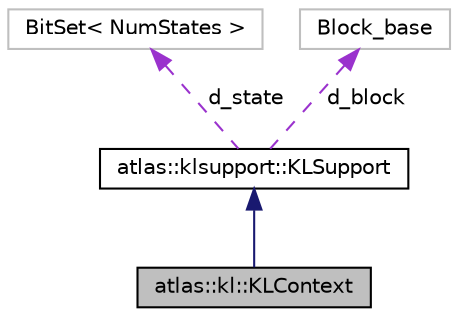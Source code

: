 digraph "atlas::kl::KLContext"
{
  edge [fontname="Helvetica",fontsize="10",labelfontname="Helvetica",labelfontsize="10"];
  node [fontname="Helvetica",fontsize="10",shape=record];
  Node1 [label="atlas::kl::KLContext",height=0.2,width=0.4,color="black", fillcolor="grey75", style="filled", fontcolor="black"];
  Node2 -> Node1 [dir="back",color="midnightblue",fontsize="10",style="solid",fontname="Helvetica"];
  Node2 [label="atlas::klsupport::KLSupport",height=0.2,width=0.4,color="black", fillcolor="white", style="filled",URL="$classatlas_1_1klsupport_1_1KLSupport.html"];
  Node3 -> Node2 [dir="back",color="darkorchid3",fontsize="10",style="dashed",label=" d_state" ,fontname="Helvetica"];
  Node3 [label="BitSet\< NumStates \>",height=0.2,width=0.4,color="grey75", fillcolor="white", style="filled"];
  Node4 -> Node2 [dir="back",color="darkorchid3",fontsize="10",style="dashed",label=" d_block" ,fontname="Helvetica"];
  Node4 [label="Block_base",height=0.2,width=0.4,color="grey75", fillcolor="white", style="filled"];
}
